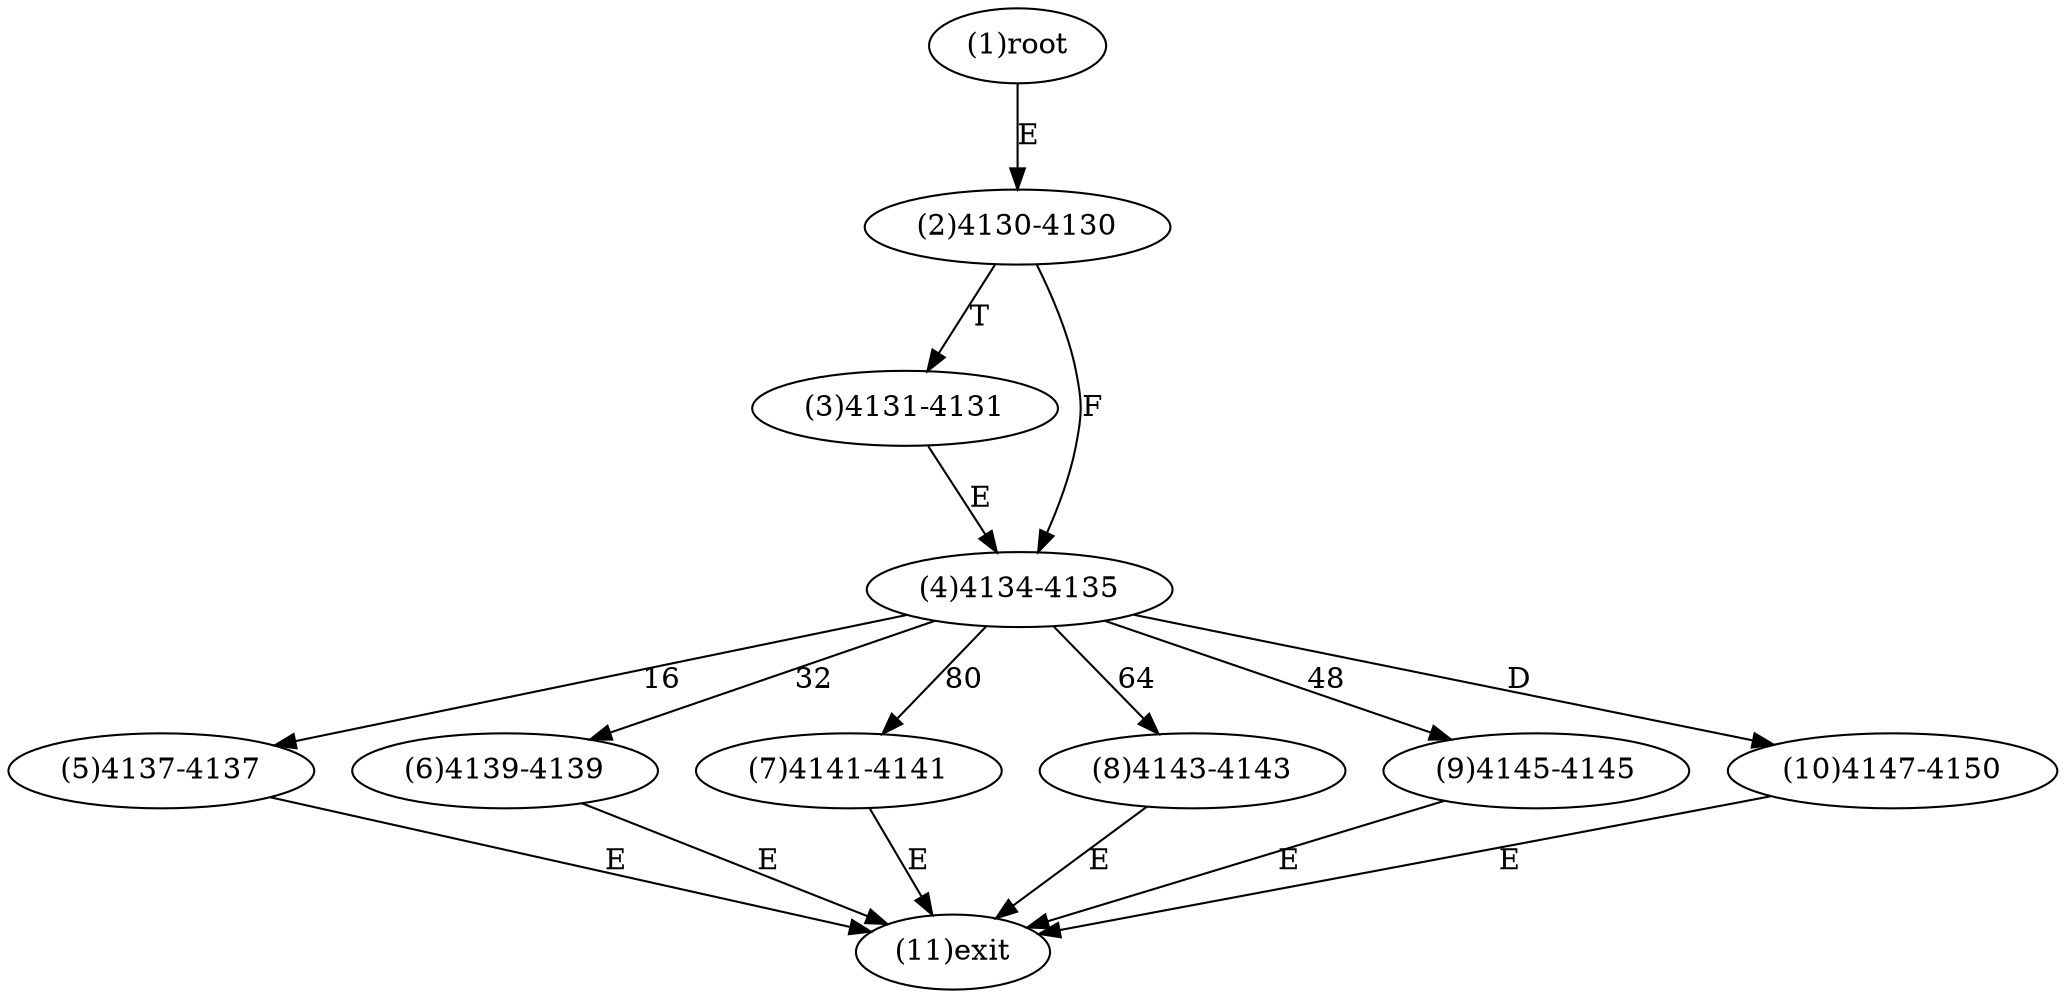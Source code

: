 digraph "" { 
1[ label="(1)root"];
2[ label="(2)4130-4130"];
3[ label="(3)4131-4131"];
4[ label="(4)4134-4135"];
5[ label="(5)4137-4137"];
6[ label="(6)4139-4139"];
7[ label="(7)4141-4141"];
8[ label="(8)4143-4143"];
9[ label="(9)4145-4145"];
10[ label="(10)4147-4150"];
11[ label="(11)exit"];
1->2[ label="E"];
2->4[ label="F"];
2->3[ label="T"];
3->4[ label="E"];
4->5[ label="16"];
4->6[ label="32"];
4->9[ label="48"];
4->8[ label="64"];
4->7[ label="80"];
4->10[ label="D"];
5->11[ label="E"];
6->11[ label="E"];
7->11[ label="E"];
8->11[ label="E"];
9->11[ label="E"];
10->11[ label="E"];
}